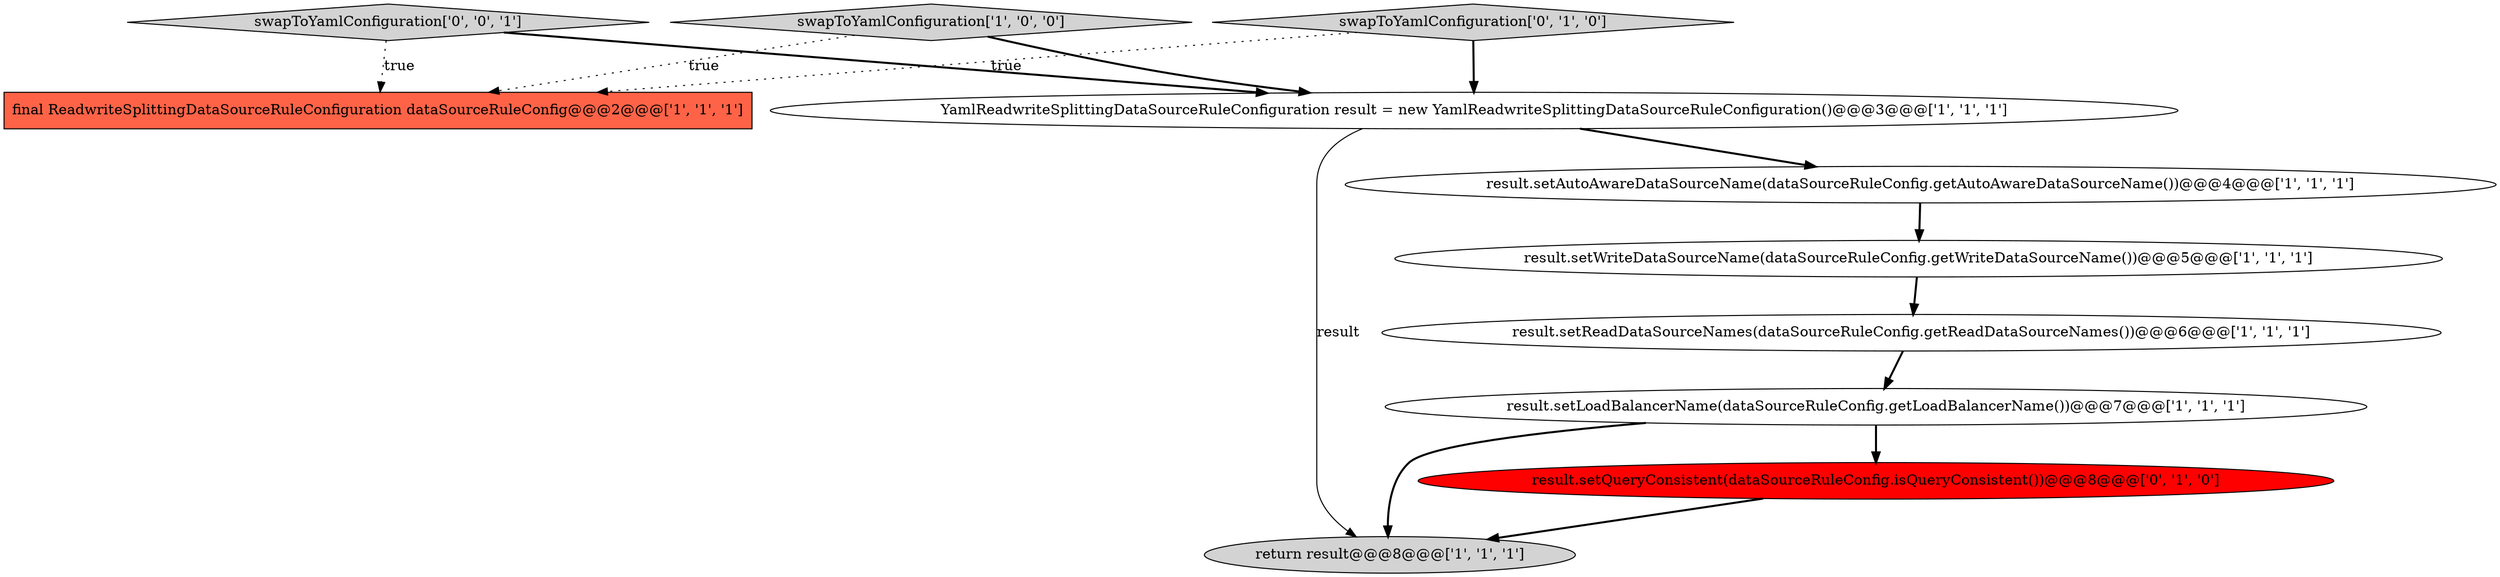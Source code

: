 digraph {
5 [style = filled, label = "YamlReadwriteSplittingDataSourceRuleConfiguration result = new YamlReadwriteSplittingDataSourceRuleConfiguration()@@@3@@@['1', '1', '1']", fillcolor = white, shape = ellipse image = "AAA0AAABBB1BBB"];
4 [style = filled, label = "result.setAutoAwareDataSourceName(dataSourceRuleConfig.getAutoAwareDataSourceName())@@@4@@@['1', '1', '1']", fillcolor = white, shape = ellipse image = "AAA0AAABBB1BBB"];
10 [style = filled, label = "swapToYamlConfiguration['0', '0', '1']", fillcolor = lightgray, shape = diamond image = "AAA0AAABBB3BBB"];
2 [style = filled, label = "result.setReadDataSourceNames(dataSourceRuleConfig.getReadDataSourceNames())@@@6@@@['1', '1', '1']", fillcolor = white, shape = ellipse image = "AAA0AAABBB1BBB"];
8 [style = filled, label = "swapToYamlConfiguration['0', '1', '0']", fillcolor = lightgray, shape = diamond image = "AAA0AAABBB2BBB"];
9 [style = filled, label = "result.setQueryConsistent(dataSourceRuleConfig.isQueryConsistent())@@@8@@@['0', '1', '0']", fillcolor = red, shape = ellipse image = "AAA1AAABBB2BBB"];
3 [style = filled, label = "result.setWriteDataSourceName(dataSourceRuleConfig.getWriteDataSourceName())@@@5@@@['1', '1', '1']", fillcolor = white, shape = ellipse image = "AAA0AAABBB1BBB"];
6 [style = filled, label = "return result@@@8@@@['1', '1', '1']", fillcolor = lightgray, shape = ellipse image = "AAA0AAABBB1BBB"];
7 [style = filled, label = "result.setLoadBalancerName(dataSourceRuleConfig.getLoadBalancerName())@@@7@@@['1', '1', '1']", fillcolor = white, shape = ellipse image = "AAA0AAABBB1BBB"];
1 [style = filled, label = "final ReadwriteSplittingDataSourceRuleConfiguration dataSourceRuleConfig@@@2@@@['1', '1', '1']", fillcolor = tomato, shape = box image = "AAA0AAABBB1BBB"];
0 [style = filled, label = "swapToYamlConfiguration['1', '0', '0']", fillcolor = lightgray, shape = diamond image = "AAA0AAABBB1BBB"];
7->9 [style = bold, label=""];
8->1 [style = dotted, label="true"];
4->3 [style = bold, label=""];
10->1 [style = dotted, label="true"];
2->7 [style = bold, label=""];
10->5 [style = bold, label=""];
3->2 [style = bold, label=""];
8->5 [style = bold, label=""];
5->6 [style = solid, label="result"];
0->1 [style = dotted, label="true"];
5->4 [style = bold, label=""];
7->6 [style = bold, label=""];
9->6 [style = bold, label=""];
0->5 [style = bold, label=""];
}

